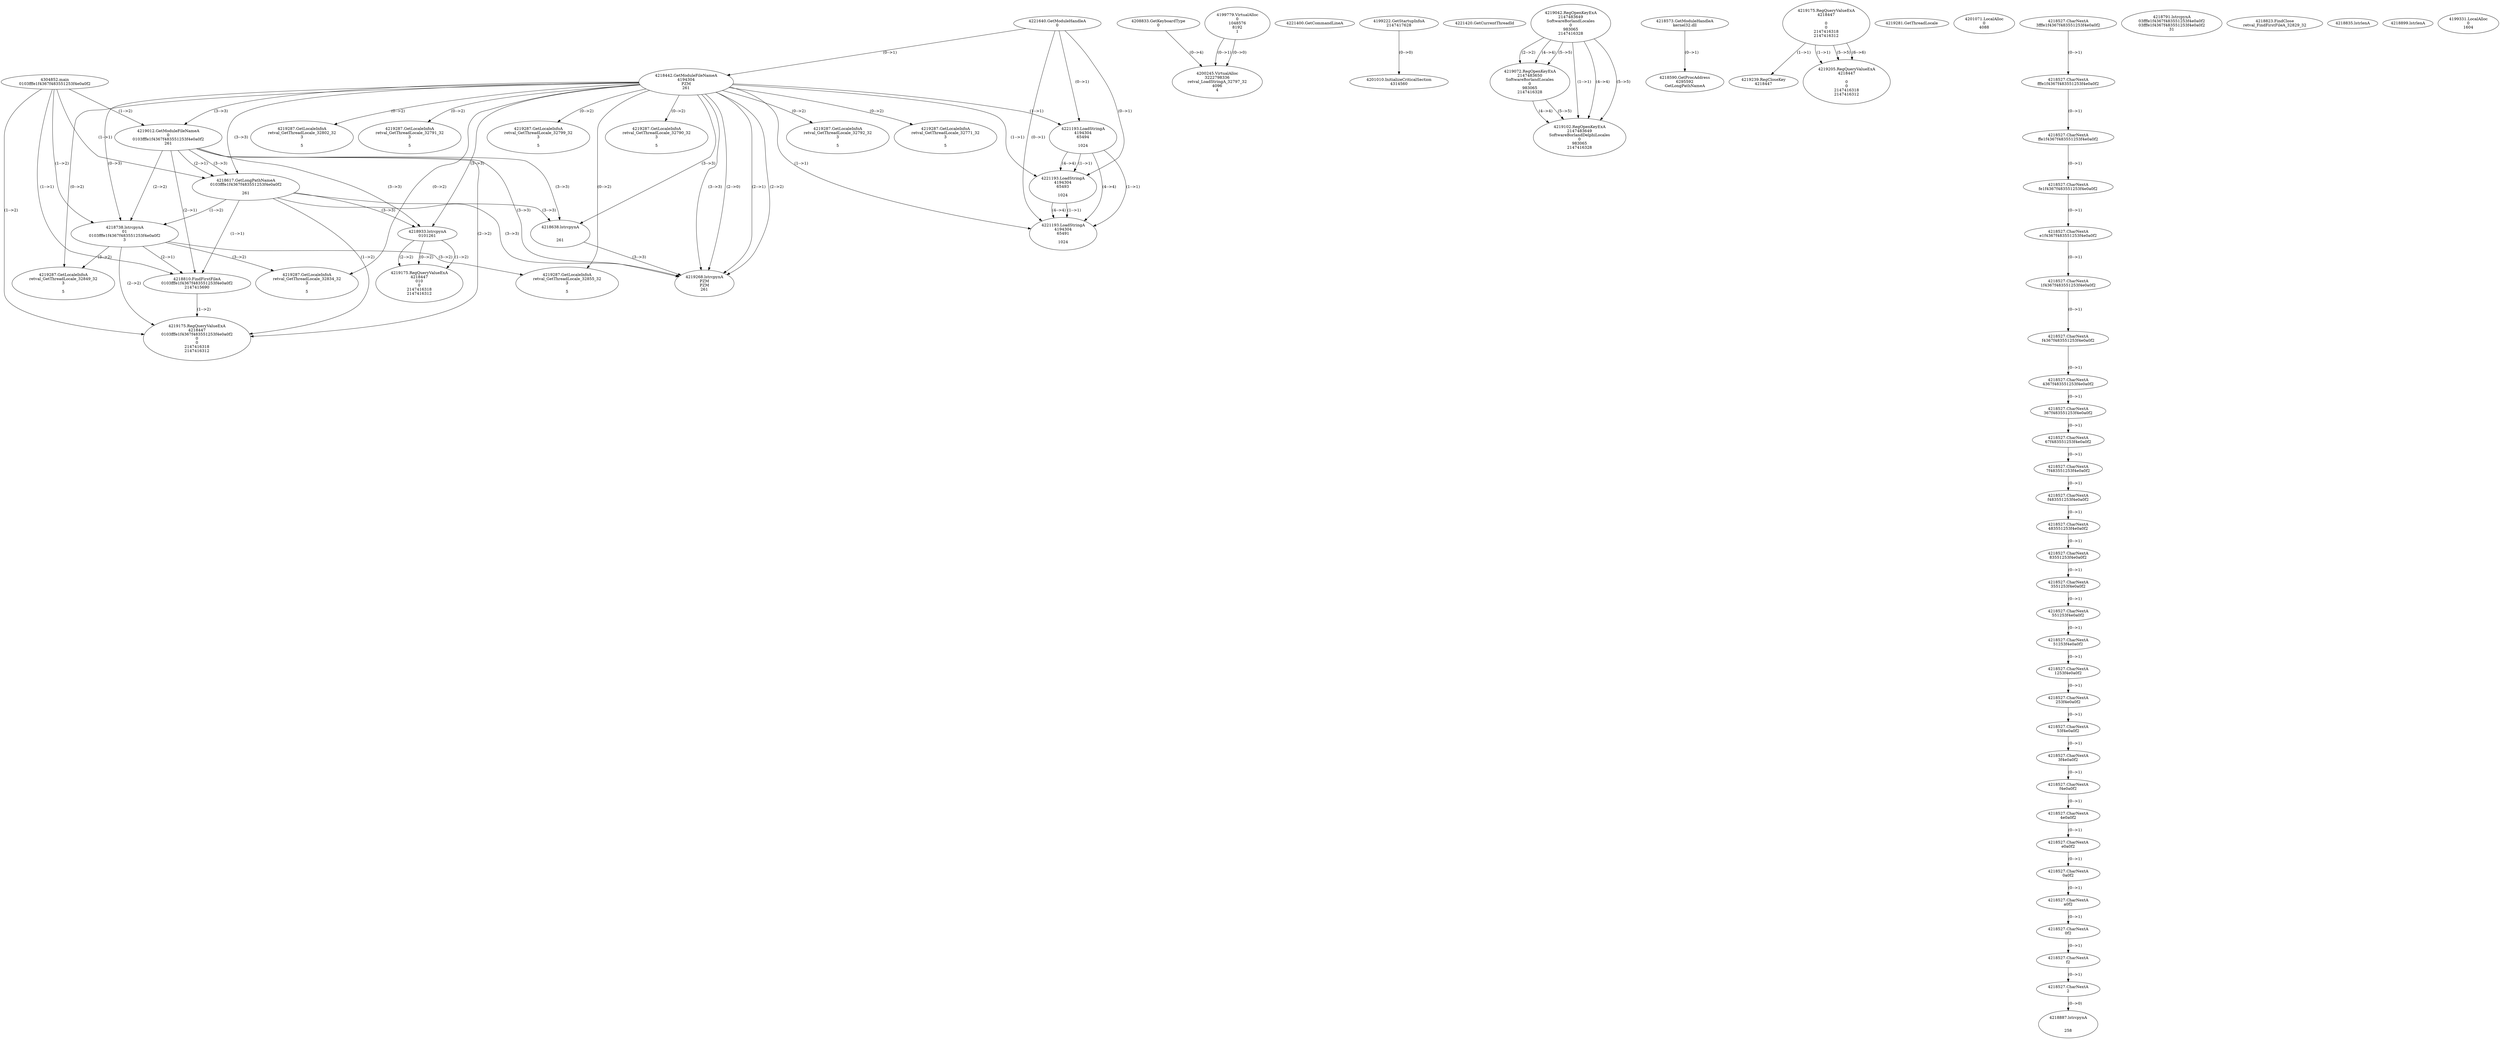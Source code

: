 // Global SCDG with merge call
digraph {
	0 [label="4304852.main
0103fffe1f4367f483551253f4e0a0f2"]
	1 [label="4221640.GetModuleHandleA
0"]
	2 [label="4208833.GetKeyboardType
0"]
	3 [label="4221400.GetCommandLineA
"]
	4 [label="4199222.GetStartupInfoA
2147417628"]
	5 [label="4221420.GetCurrentThreadId
"]
	6 [label="4218442.GetModuleFileNameA
4194304
PZM
261"]
	1 -> 6 [label="(0-->1)"]
	7 [label="4219012.GetModuleFileNameA
0
0103fffe1f4367f483551253f4e0a0f2
261"]
	0 -> 7 [label="(1-->2)"]
	6 -> 7 [label="(3-->3)"]
	8 [label="4219042.RegOpenKeyExA
2147483649
Software\Borland\Locales
0
983065
2147416328"]
	9 [label="4219072.RegOpenKeyExA
2147483650
Software\Borland\Locales
0
983065
2147416328"]
	8 -> 9 [label="(2-->2)"]
	8 -> 9 [label="(4-->4)"]
	8 -> 9 [label="(5-->5)"]
	10 [label="4218573.GetModuleHandleA
kernel32.dll"]
	11 [label="4218590.GetProcAddress
6295592
GetLongPathNameA"]
	10 -> 11 [label="(0-->1)"]
	12 [label="4218617.GetLongPathNameA
0103fffe1f4367f483551253f4e0a0f2

261"]
	0 -> 12 [label="(1-->1)"]
	7 -> 12 [label="(2-->1)"]
	6 -> 12 [label="(3-->3)"]
	7 -> 12 [label="(3-->3)"]
	13 [label="4218638.lstrcpynA


261"]
	6 -> 13 [label="(3-->3)"]
	7 -> 13 [label="(3-->3)"]
	12 -> 13 [label="(3-->3)"]
	14 [label="4219175.RegQueryValueExA
4218447

0
0
2147416318
2147416312"]
	15 [label="4219239.RegCloseKey
4218447"]
	14 -> 15 [label="(1-->1)"]
	16 [label="4219268.lstrcpynA
PZM
PZM
261"]
	6 -> 16 [label="(2-->1)"]
	6 -> 16 [label="(2-->2)"]
	6 -> 16 [label="(3-->3)"]
	7 -> 16 [label="(3-->3)"]
	12 -> 16 [label="(3-->3)"]
	13 -> 16 [label="(3-->3)"]
	6 -> 16 [label="(2-->0)"]
	17 [label="4219281.GetThreadLocale
"]
	18 [label="4219287.GetLocaleInfoA
retval_GetThreadLocale_32791_32
3

5"]
	6 -> 18 [label="(0-->2)"]
	19 [label="4221193.LoadStringA
4194304
65494

1024"]
	1 -> 19 [label="(0-->1)"]
	6 -> 19 [label="(1-->1)"]
	20 [label="4221193.LoadStringA
4194304
65493

1024"]
	1 -> 20 [label="(0-->1)"]
	6 -> 20 [label="(1-->1)"]
	19 -> 20 [label="(1-->1)"]
	19 -> 20 [label="(4-->4)"]
	21 [label="4219205.RegQueryValueExA
4218447

0
0
2147416318
2147416312"]
	14 -> 21 [label="(1-->1)"]
	14 -> 21 [label="(5-->5)"]
	14 -> 21 [label="(6-->6)"]
	22 [label="4219287.GetLocaleInfoA
retval_GetThreadLocale_32799_32
3

5"]
	6 -> 22 [label="(0-->2)"]
	23 [label="4221193.LoadStringA
4194304
65491

1024"]
	1 -> 23 [label="(0-->1)"]
	6 -> 23 [label="(1-->1)"]
	19 -> 23 [label="(1-->1)"]
	20 -> 23 [label="(1-->1)"]
	19 -> 23 [label="(4-->4)"]
	20 -> 23 [label="(4-->4)"]
	24 [label="4201010.InitializeCriticalSection
4314560"]
	4 -> 24 [label="(0-->0)"]
	25 [label="4201071.LocalAlloc
0
4088"]
	26 [label="4219287.GetLocaleInfoA
retval_GetThreadLocale_32790_32
3

5"]
	6 -> 26 [label="(0-->2)"]
	27 [label="4218738.lstrcpynA
01
0103fffe1f4367f483551253f4e0a0f2
3"]
	0 -> 27 [label="(1-->2)"]
	7 -> 27 [label="(2-->2)"]
	12 -> 27 [label="(1-->2)"]
	6 -> 27 [label="(0-->3)"]
	28 [label="4218527.CharNextA
3fffe1f4367f483551253f4e0a0f2"]
	29 [label="4218527.CharNextA
fffe1f4367f483551253f4e0a0f2"]
	28 -> 29 [label="(0-->1)"]
	30 [label="4218527.CharNextA
ffe1f4367f483551253f4e0a0f2"]
	29 -> 30 [label="(0-->1)"]
	31 [label="4218527.CharNextA
fe1f4367f483551253f4e0a0f2"]
	30 -> 31 [label="(0-->1)"]
	32 [label="4218527.CharNextA
e1f4367f483551253f4e0a0f2"]
	31 -> 32 [label="(0-->1)"]
	33 [label="4218527.CharNextA
1f4367f483551253f4e0a0f2"]
	32 -> 33 [label="(0-->1)"]
	34 [label="4218527.CharNextA
f4367f483551253f4e0a0f2"]
	33 -> 34 [label="(0-->1)"]
	35 [label="4218527.CharNextA
4367f483551253f4e0a0f2"]
	34 -> 35 [label="(0-->1)"]
	36 [label="4218527.CharNextA
367f483551253f4e0a0f2"]
	35 -> 36 [label="(0-->1)"]
	37 [label="4218527.CharNextA
67f483551253f4e0a0f2"]
	36 -> 37 [label="(0-->1)"]
	38 [label="4218527.CharNextA
7f483551253f4e0a0f2"]
	37 -> 38 [label="(0-->1)"]
	39 [label="4218527.CharNextA
f483551253f4e0a0f2"]
	38 -> 39 [label="(0-->1)"]
	40 [label="4218527.CharNextA
483551253f4e0a0f2"]
	39 -> 40 [label="(0-->1)"]
	41 [label="4218527.CharNextA
83551253f4e0a0f2"]
	40 -> 41 [label="(0-->1)"]
	42 [label="4218527.CharNextA
3551253f4e0a0f2"]
	41 -> 42 [label="(0-->1)"]
	43 [label="4218527.CharNextA
551253f4e0a0f2"]
	42 -> 43 [label="(0-->1)"]
	44 [label="4218527.CharNextA
51253f4e0a0f2"]
	43 -> 44 [label="(0-->1)"]
	45 [label="4218527.CharNextA
1253f4e0a0f2"]
	44 -> 45 [label="(0-->1)"]
	46 [label="4218527.CharNextA
253f4e0a0f2"]
	45 -> 46 [label="(0-->1)"]
	47 [label="4218527.CharNextA
53f4e0a0f2"]
	46 -> 47 [label="(0-->1)"]
	48 [label="4218527.CharNextA
3f4e0a0f2"]
	47 -> 48 [label="(0-->1)"]
	49 [label="4218527.CharNextA
f4e0a0f2"]
	48 -> 49 [label="(0-->1)"]
	50 [label="4218527.CharNextA
4e0a0f2"]
	49 -> 50 [label="(0-->1)"]
	51 [label="4218527.CharNextA
e0a0f2"]
	50 -> 51 [label="(0-->1)"]
	52 [label="4218527.CharNextA
0a0f2"]
	51 -> 52 [label="(0-->1)"]
	53 [label="4218527.CharNextA
a0f2"]
	52 -> 53 [label="(0-->1)"]
	54 [label="4218527.CharNextA
0f2"]
	53 -> 54 [label="(0-->1)"]
	55 [label="4218527.CharNextA
f2"]
	54 -> 55 [label="(0-->1)"]
	56 [label="4218527.CharNextA
2"]
	55 -> 56 [label="(0-->1)"]
	57 [label="4218791.lstrcpynA
03fffe1f4367f483551253f4e0a0f2
03fffe1f4367f483551253f4e0a0f2
31"]
	58 [label="4218810.FindFirstFileA
0103fffe1f4367f483551253f4e0a0f2
2147415690"]
	0 -> 58 [label="(1-->1)"]
	7 -> 58 [label="(2-->1)"]
	12 -> 58 [label="(1-->1)"]
	27 -> 58 [label="(2-->1)"]
	59 [label="4218823.FindClose
retval_FindFirstFileA_32829_32"]
	60 [label="4218835.lstrlenA
"]
	61 [label="4218887.lstrcpynA


258"]
	56 -> 61 [label="(0-->0)"]
	62 [label="4218899.lstrlenA
"]
	63 [label="4218933.lstrcpynA
01\
01\
261"]
	6 -> 63 [label="(3-->3)"]
	7 -> 63 [label="(3-->3)"]
	12 -> 63 [label="(3-->3)"]
	64 [label="4219175.RegQueryValueExA
4218447
01\
0
0
2147416318
2147416312"]
	63 -> 64 [label="(1-->2)"]
	63 -> 64 [label="(2-->2)"]
	63 -> 64 [label="(0-->2)"]
	65 [label="4219287.GetLocaleInfoA
retval_GetThreadLocale_32855_32
3

5"]
	6 -> 65 [label="(0-->2)"]
	27 -> 65 [label="(3-->2)"]
	66 [label="4199779.VirtualAlloc
0
1048576
8192
1"]
	67 [label="4199331.LocalAlloc
0
1604"]
	68 [label="4200245.VirtualAlloc
3222798336
retval_LoadStringA_32797_32
4096
4"]
	66 -> 68 [label="(0-->1)"]
	2 -> 68 [label="(0-->4)"]
	66 -> 68 [label="(0-->0)"]
	69 [label="4219287.GetLocaleInfoA
retval_GetThreadLocale_32792_32
3

5"]
	6 -> 69 [label="(0-->2)"]
	70 [label="4219102.RegOpenKeyExA
2147483649
Software\Borland\Delphi\Locales
0
983065
2147416328"]
	8 -> 70 [label="(1-->1)"]
	8 -> 70 [label="(4-->4)"]
	9 -> 70 [label="(4-->4)"]
	8 -> 70 [label="(5-->5)"]
	9 -> 70 [label="(5-->5)"]
	71 [label="4219287.GetLocaleInfoA
retval_GetThreadLocale_32771_32
3

5"]
	6 -> 71 [label="(0-->2)"]
	72 [label="4219175.RegQueryValueExA
4218447
0103fffe1f4367f483551253f4e0a0f2
0
0
2147416318
2147416312"]
	0 -> 72 [label="(1-->2)"]
	7 -> 72 [label="(2-->2)"]
	12 -> 72 [label="(1-->2)"]
	27 -> 72 [label="(2-->2)"]
	58 -> 72 [label="(1-->2)"]
	73 [label="4219287.GetLocaleInfoA
retval_GetThreadLocale_32849_32
3

5"]
	6 -> 73 [label="(0-->2)"]
	27 -> 73 [label="(3-->2)"]
	74 [label="4219287.GetLocaleInfoA
retval_GetThreadLocale_32834_32
3

5"]
	6 -> 74 [label="(0-->2)"]
	27 -> 74 [label="(3-->2)"]
	75 [label="4219287.GetLocaleInfoA
retval_GetThreadLocale_32802_32
3

5"]
	6 -> 75 [label="(0-->2)"]
}
